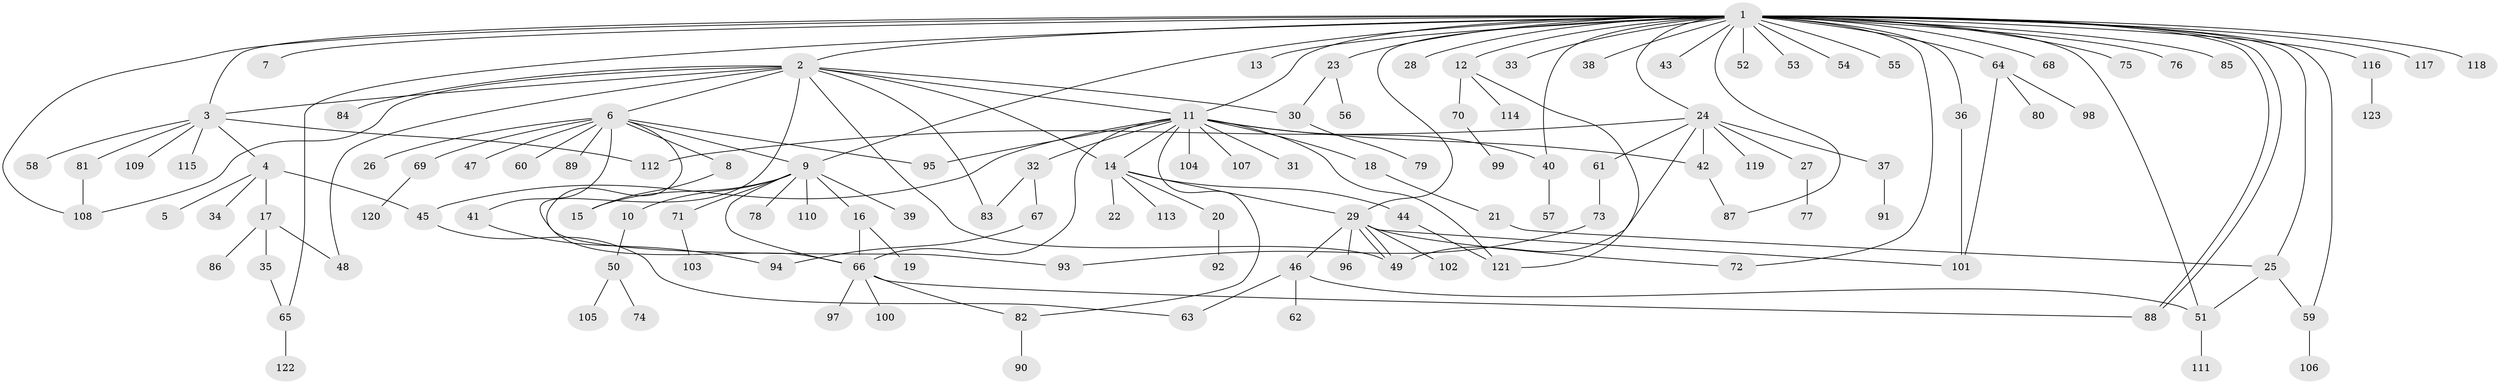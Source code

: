 // coarse degree distribution, {1: 0.6627906976744186, 15: 0.011627906976744186, 6: 0.03488372093023256, 9: 0.023255813953488372, 2: 0.20930232558139536, 30: 0.011627906976744186, 4: 0.011627906976744186, 5: 0.023255813953488372, 12: 0.011627906976744186}
// Generated by graph-tools (version 1.1) at 2025/51/03/04/25 21:51:19]
// undirected, 123 vertices, 161 edges
graph export_dot {
graph [start="1"]
  node [color=gray90,style=filled];
  1;
  2;
  3;
  4;
  5;
  6;
  7;
  8;
  9;
  10;
  11;
  12;
  13;
  14;
  15;
  16;
  17;
  18;
  19;
  20;
  21;
  22;
  23;
  24;
  25;
  26;
  27;
  28;
  29;
  30;
  31;
  32;
  33;
  34;
  35;
  36;
  37;
  38;
  39;
  40;
  41;
  42;
  43;
  44;
  45;
  46;
  47;
  48;
  49;
  50;
  51;
  52;
  53;
  54;
  55;
  56;
  57;
  58;
  59;
  60;
  61;
  62;
  63;
  64;
  65;
  66;
  67;
  68;
  69;
  70;
  71;
  72;
  73;
  74;
  75;
  76;
  77;
  78;
  79;
  80;
  81;
  82;
  83;
  84;
  85;
  86;
  87;
  88;
  89;
  90;
  91;
  92;
  93;
  94;
  95;
  96;
  97;
  98;
  99;
  100;
  101;
  102;
  103;
  104;
  105;
  106;
  107;
  108;
  109;
  110;
  111;
  112;
  113;
  114;
  115;
  116;
  117;
  118;
  119;
  120;
  121;
  122;
  123;
  1 -- 2;
  1 -- 3;
  1 -- 7;
  1 -- 9;
  1 -- 11;
  1 -- 12;
  1 -- 13;
  1 -- 23;
  1 -- 24;
  1 -- 25;
  1 -- 28;
  1 -- 29;
  1 -- 33;
  1 -- 36;
  1 -- 38;
  1 -- 40;
  1 -- 43;
  1 -- 51;
  1 -- 52;
  1 -- 53;
  1 -- 54;
  1 -- 55;
  1 -- 59;
  1 -- 64;
  1 -- 65;
  1 -- 68;
  1 -- 72;
  1 -- 75;
  1 -- 76;
  1 -- 85;
  1 -- 87;
  1 -- 88;
  1 -- 88;
  1 -- 108;
  1 -- 116;
  1 -- 117;
  1 -- 118;
  2 -- 3;
  2 -- 6;
  2 -- 11;
  2 -- 14;
  2 -- 30;
  2 -- 48;
  2 -- 49;
  2 -- 66;
  2 -- 83;
  2 -- 84;
  2 -- 108;
  3 -- 4;
  3 -- 58;
  3 -- 81;
  3 -- 109;
  3 -- 112;
  3 -- 115;
  4 -- 5;
  4 -- 17;
  4 -- 34;
  4 -- 45;
  6 -- 8;
  6 -- 9;
  6 -- 26;
  6 -- 41;
  6 -- 47;
  6 -- 60;
  6 -- 69;
  6 -- 89;
  6 -- 93;
  6 -- 95;
  8 -- 15;
  9 -- 10;
  9 -- 15;
  9 -- 16;
  9 -- 39;
  9 -- 66;
  9 -- 71;
  9 -- 78;
  9 -- 110;
  10 -- 50;
  11 -- 14;
  11 -- 18;
  11 -- 31;
  11 -- 32;
  11 -- 40;
  11 -- 42;
  11 -- 45;
  11 -- 66;
  11 -- 82;
  11 -- 95;
  11 -- 104;
  11 -- 107;
  11 -- 121;
  12 -- 70;
  12 -- 114;
  12 -- 121;
  14 -- 20;
  14 -- 22;
  14 -- 29;
  14 -- 44;
  14 -- 113;
  16 -- 19;
  16 -- 66;
  17 -- 35;
  17 -- 48;
  17 -- 86;
  18 -- 21;
  20 -- 92;
  21 -- 25;
  23 -- 30;
  23 -- 56;
  24 -- 27;
  24 -- 37;
  24 -- 42;
  24 -- 49;
  24 -- 61;
  24 -- 112;
  24 -- 119;
  25 -- 51;
  25 -- 59;
  27 -- 77;
  29 -- 46;
  29 -- 49;
  29 -- 49;
  29 -- 72;
  29 -- 96;
  29 -- 101;
  29 -- 102;
  30 -- 79;
  32 -- 67;
  32 -- 83;
  35 -- 65;
  36 -- 101;
  37 -- 91;
  40 -- 57;
  41 -- 94;
  42 -- 87;
  44 -- 121;
  45 -- 63;
  46 -- 51;
  46 -- 62;
  46 -- 63;
  50 -- 74;
  50 -- 105;
  51 -- 111;
  59 -- 106;
  61 -- 73;
  64 -- 80;
  64 -- 98;
  64 -- 101;
  65 -- 122;
  66 -- 82;
  66 -- 88;
  66 -- 97;
  66 -- 100;
  67 -- 94;
  69 -- 120;
  70 -- 99;
  71 -- 103;
  73 -- 93;
  81 -- 108;
  82 -- 90;
  116 -- 123;
}

